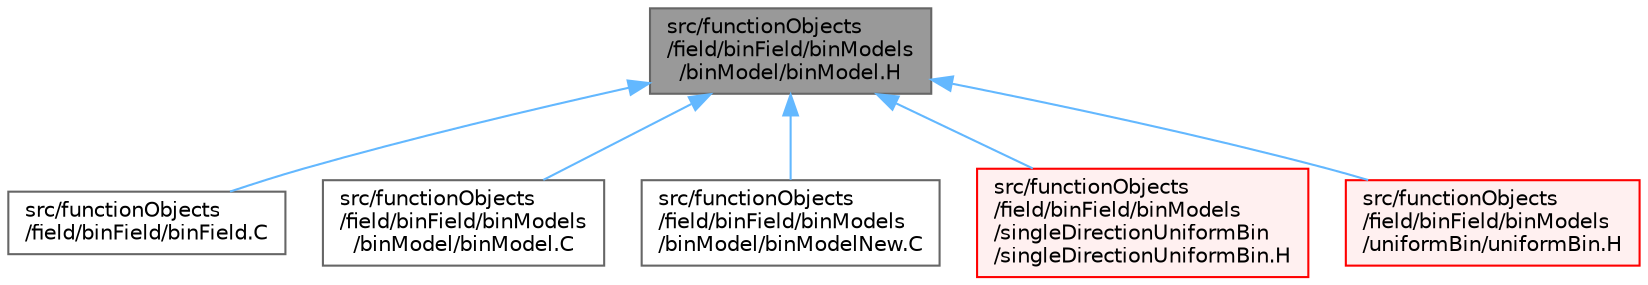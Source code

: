 digraph "src/functionObjects/field/binField/binModels/binModel/binModel.H"
{
 // LATEX_PDF_SIZE
  bgcolor="transparent";
  edge [fontname=Helvetica,fontsize=10,labelfontname=Helvetica,labelfontsize=10];
  node [fontname=Helvetica,fontsize=10,shape=box,height=0.2,width=0.4];
  Node1 [id="Node000001",label="src/functionObjects\l/field/binField/binModels\l/binModel/binModel.H",height=0.2,width=0.4,color="gray40", fillcolor="grey60", style="filled", fontcolor="black",tooltip=" "];
  Node1 -> Node2 [id="edge1_Node000001_Node000002",dir="back",color="steelblue1",style="solid",tooltip=" "];
  Node2 [id="Node000002",label="src/functionObjects\l/field/binField/binField.C",height=0.2,width=0.4,color="grey40", fillcolor="white", style="filled",URL="$binField_8C.html",tooltip=" "];
  Node1 -> Node3 [id="edge2_Node000001_Node000003",dir="back",color="steelblue1",style="solid",tooltip=" "];
  Node3 [id="Node000003",label="src/functionObjects\l/field/binField/binModels\l/binModel/binModel.C",height=0.2,width=0.4,color="grey40", fillcolor="white", style="filled",URL="$binModel_8C.html",tooltip=" "];
  Node1 -> Node4 [id="edge3_Node000001_Node000004",dir="back",color="steelblue1",style="solid",tooltip=" "];
  Node4 [id="Node000004",label="src/functionObjects\l/field/binField/binModels\l/binModel/binModelNew.C",height=0.2,width=0.4,color="grey40", fillcolor="white", style="filled",URL="$binModelNew_8C.html",tooltip=" "];
  Node1 -> Node5 [id="edge4_Node000001_Node000005",dir="back",color="steelblue1",style="solid",tooltip=" "];
  Node5 [id="Node000005",label="src/functionObjects\l/field/binField/binModels\l/singleDirectionUniformBin\l/singleDirectionUniformBin.H",height=0.2,width=0.4,color="red", fillcolor="#FFF0F0", style="filled",URL="$singleDirectionUniformBin_8H.html",tooltip=" "];
  Node1 -> Node7 [id="edge5_Node000001_Node000007",dir="back",color="steelblue1",style="solid",tooltip=" "];
  Node7 [id="Node000007",label="src/functionObjects\l/field/binField/binModels\l/uniformBin/uniformBin.H",height=0.2,width=0.4,color="red", fillcolor="#FFF0F0", style="filled",URL="$uniformBin_8H.html",tooltip=" "];
}

